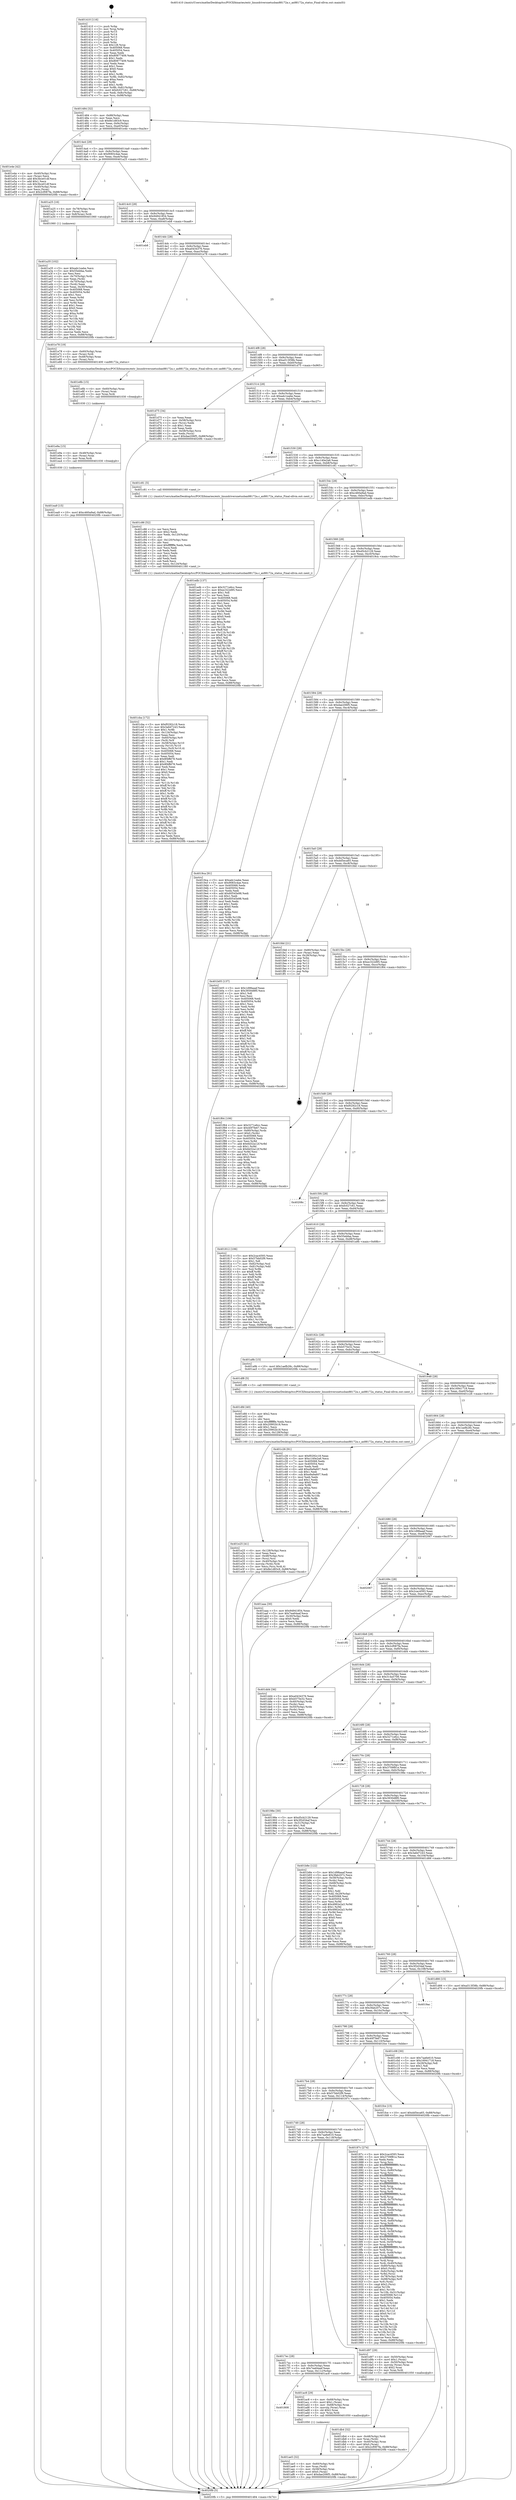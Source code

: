 digraph "0x401410" {
  label = "0x401410 (/mnt/c/Users/mathe/Desktop/tcc/POCII/binaries/extr_linuxdriversnetusbax88172a.c_ax88172a_status_Final-ollvm.out::main(0))"
  labelloc = "t"
  node[shape=record]

  Entry [label="",width=0.3,height=0.3,shape=circle,fillcolor=black,style=filled]
  "0x401484" [label="{
     0x401484 [32]\l
     | [instrs]\l
     &nbsp;&nbsp;0x401484 \<+6\>: mov -0x88(%rbp),%eax\l
     &nbsp;&nbsp;0x40148a \<+2\>: mov %eax,%ecx\l
     &nbsp;&nbsp;0x40148c \<+6\>: sub $0x8e1d83c9,%ecx\l
     &nbsp;&nbsp;0x401492 \<+6\>: mov %eax,-0x9c(%rbp)\l
     &nbsp;&nbsp;0x401498 \<+6\>: mov %ecx,-0xa0(%rbp)\l
     &nbsp;&nbsp;0x40149e \<+6\>: je 0000000000401e4e \<main+0xa3e\>\l
  }"]
  "0x401e4e" [label="{
     0x401e4e [42]\l
     | [instrs]\l
     &nbsp;&nbsp;0x401e4e \<+4\>: mov -0x40(%rbp),%rax\l
     &nbsp;&nbsp;0x401e52 \<+2\>: mov (%rax),%ecx\l
     &nbsp;&nbsp;0x401e54 \<+6\>: add $0x3bce01df,%ecx\l
     &nbsp;&nbsp;0x401e5a \<+3\>: add $0x1,%ecx\l
     &nbsp;&nbsp;0x401e5d \<+6\>: sub $0x3bce01df,%ecx\l
     &nbsp;&nbsp;0x401e63 \<+4\>: mov -0x40(%rbp),%rax\l
     &nbsp;&nbsp;0x401e67 \<+2\>: mov %ecx,(%rax)\l
     &nbsp;&nbsp;0x401e69 \<+10\>: movl $0x2cf087fa,-0x88(%rbp)\l
     &nbsp;&nbsp;0x401e73 \<+5\>: jmp 00000000004020fb \<main+0xceb\>\l
  }"]
  "0x4014a4" [label="{
     0x4014a4 [28]\l
     | [instrs]\l
     &nbsp;&nbsp;0x4014a4 \<+5\>: jmp 00000000004014a9 \<main+0x99\>\l
     &nbsp;&nbsp;0x4014a9 \<+6\>: mov -0x9c(%rbp),%eax\l
     &nbsp;&nbsp;0x4014af \<+5\>: sub $0x9083c4ae,%eax\l
     &nbsp;&nbsp;0x4014b4 \<+6\>: mov %eax,-0xa4(%rbp)\l
     &nbsp;&nbsp;0x4014ba \<+6\>: je 0000000000401a25 \<main+0x615\>\l
  }"]
  Exit [label="",width=0.3,height=0.3,shape=circle,fillcolor=black,style=filled,peripheries=2]
  "0x401a25" [label="{
     0x401a25 [16]\l
     | [instrs]\l
     &nbsp;&nbsp;0x401a25 \<+4\>: mov -0x78(%rbp),%rax\l
     &nbsp;&nbsp;0x401a29 \<+3\>: mov (%rax),%rax\l
     &nbsp;&nbsp;0x401a2c \<+4\>: mov 0x8(%rax),%rdi\l
     &nbsp;&nbsp;0x401a30 \<+5\>: call 0000000000401060 \<atoi@plt\>\l
     | [calls]\l
     &nbsp;&nbsp;0x401060 \{1\} (unknown)\l
  }"]
  "0x4014c0" [label="{
     0x4014c0 [28]\l
     | [instrs]\l
     &nbsp;&nbsp;0x4014c0 \<+5\>: jmp 00000000004014c5 \<main+0xb5\>\l
     &nbsp;&nbsp;0x4014c5 \<+6\>: mov -0x9c(%rbp),%eax\l
     &nbsp;&nbsp;0x4014cb \<+5\>: sub $0x94941854,%eax\l
     &nbsp;&nbsp;0x4014d0 \<+6\>: mov %eax,-0xa8(%rbp)\l
     &nbsp;&nbsp;0x4014d6 \<+6\>: je 0000000000401eb8 \<main+0xaa8\>\l
  }"]
  "0x401ea9" [label="{
     0x401ea9 [15]\l
     | [instrs]\l
     &nbsp;&nbsp;0x401ea9 \<+10\>: movl $0xc460a9ad,-0x88(%rbp)\l
     &nbsp;&nbsp;0x401eb3 \<+5\>: jmp 00000000004020fb \<main+0xceb\>\l
  }"]
  "0x401eb8" [label="{
     0x401eb8\l
  }", style=dashed]
  "0x4014dc" [label="{
     0x4014dc [28]\l
     | [instrs]\l
     &nbsp;&nbsp;0x4014dc \<+5\>: jmp 00000000004014e1 \<main+0xd1\>\l
     &nbsp;&nbsp;0x4014e1 \<+6\>: mov -0x9c(%rbp),%eax\l
     &nbsp;&nbsp;0x4014e7 \<+5\>: sub $0xa0434376,%eax\l
     &nbsp;&nbsp;0x4014ec \<+6\>: mov %eax,-0xac(%rbp)\l
     &nbsp;&nbsp;0x4014f2 \<+6\>: je 0000000000401e78 \<main+0xa68\>\l
  }"]
  "0x401e9a" [label="{
     0x401e9a [15]\l
     | [instrs]\l
     &nbsp;&nbsp;0x401e9a \<+4\>: mov -0x48(%rbp),%rax\l
     &nbsp;&nbsp;0x401e9e \<+3\>: mov (%rax),%rax\l
     &nbsp;&nbsp;0x401ea1 \<+3\>: mov %rax,%rdi\l
     &nbsp;&nbsp;0x401ea4 \<+5\>: call 0000000000401030 \<free@plt\>\l
     | [calls]\l
     &nbsp;&nbsp;0x401030 \{1\} (unknown)\l
  }"]
  "0x401e78" [label="{
     0x401e78 [19]\l
     | [instrs]\l
     &nbsp;&nbsp;0x401e78 \<+4\>: mov -0x60(%rbp),%rax\l
     &nbsp;&nbsp;0x401e7c \<+3\>: mov (%rax),%rdi\l
     &nbsp;&nbsp;0x401e7f \<+4\>: mov -0x48(%rbp),%rax\l
     &nbsp;&nbsp;0x401e83 \<+3\>: mov (%rax),%rsi\l
     &nbsp;&nbsp;0x401e86 \<+5\>: call 0000000000401400 \<ax88172a_status\>\l
     | [calls]\l
     &nbsp;&nbsp;0x401400 \{1\} (/mnt/c/Users/mathe/Desktop/tcc/POCII/binaries/extr_linuxdriversnetusbax88172a.c_ax88172a_status_Final-ollvm.out::ax88172a_status)\l
  }"]
  "0x4014f8" [label="{
     0x4014f8 [28]\l
     | [instrs]\l
     &nbsp;&nbsp;0x4014f8 \<+5\>: jmp 00000000004014fd \<main+0xed\>\l
     &nbsp;&nbsp;0x4014fd \<+6\>: mov -0x9c(%rbp),%eax\l
     &nbsp;&nbsp;0x401503 \<+5\>: sub $0xa513f38b,%eax\l
     &nbsp;&nbsp;0x401508 \<+6\>: mov %eax,-0xb0(%rbp)\l
     &nbsp;&nbsp;0x40150e \<+6\>: je 0000000000401d75 \<main+0x965\>\l
  }"]
  "0x401e8b" [label="{
     0x401e8b [15]\l
     | [instrs]\l
     &nbsp;&nbsp;0x401e8b \<+4\>: mov -0x60(%rbp),%rax\l
     &nbsp;&nbsp;0x401e8f \<+3\>: mov (%rax),%rax\l
     &nbsp;&nbsp;0x401e92 \<+3\>: mov %rax,%rdi\l
     &nbsp;&nbsp;0x401e95 \<+5\>: call 0000000000401030 \<free@plt\>\l
     | [calls]\l
     &nbsp;&nbsp;0x401030 \{1\} (unknown)\l
  }"]
  "0x401d75" [label="{
     0x401d75 [34]\l
     | [instrs]\l
     &nbsp;&nbsp;0x401d75 \<+2\>: xor %eax,%eax\l
     &nbsp;&nbsp;0x401d77 \<+4\>: mov -0x58(%rbp),%rcx\l
     &nbsp;&nbsp;0x401d7b \<+2\>: mov (%rcx),%edx\l
     &nbsp;&nbsp;0x401d7d \<+3\>: sub $0x1,%eax\l
     &nbsp;&nbsp;0x401d80 \<+2\>: sub %eax,%edx\l
     &nbsp;&nbsp;0x401d82 \<+4\>: mov -0x58(%rbp),%rcx\l
     &nbsp;&nbsp;0x401d86 \<+2\>: mov %edx,(%rcx)\l
     &nbsp;&nbsp;0x401d88 \<+10\>: movl $0xdae206f5,-0x88(%rbp)\l
     &nbsp;&nbsp;0x401d92 \<+5\>: jmp 00000000004020fb \<main+0xceb\>\l
  }"]
  "0x401514" [label="{
     0x401514 [28]\l
     | [instrs]\l
     &nbsp;&nbsp;0x401514 \<+5\>: jmp 0000000000401519 \<main+0x109\>\l
     &nbsp;&nbsp;0x401519 \<+6\>: mov -0x9c(%rbp),%eax\l
     &nbsp;&nbsp;0x40151f \<+5\>: sub $0xadc1eabe,%eax\l
     &nbsp;&nbsp;0x401524 \<+6\>: mov %eax,-0xb4(%rbp)\l
     &nbsp;&nbsp;0x40152a \<+6\>: je 0000000000402037 \<main+0xc27\>\l
  }"]
  "0x401e25" [label="{
     0x401e25 [41]\l
     | [instrs]\l
     &nbsp;&nbsp;0x401e25 \<+6\>: mov -0x128(%rbp),%ecx\l
     &nbsp;&nbsp;0x401e2b \<+3\>: imul %eax,%ecx\l
     &nbsp;&nbsp;0x401e2e \<+4\>: mov -0x48(%rbp),%rsi\l
     &nbsp;&nbsp;0x401e32 \<+3\>: mov (%rsi),%rsi\l
     &nbsp;&nbsp;0x401e35 \<+4\>: mov -0x40(%rbp),%rdi\l
     &nbsp;&nbsp;0x401e39 \<+3\>: movslq (%rdi),%rdi\l
     &nbsp;&nbsp;0x401e3c \<+3\>: mov %ecx,(%rsi,%rdi,4)\l
     &nbsp;&nbsp;0x401e3f \<+10\>: movl $0x8e1d83c9,-0x88(%rbp)\l
     &nbsp;&nbsp;0x401e49 \<+5\>: jmp 00000000004020fb \<main+0xceb\>\l
  }"]
  "0x402037" [label="{
     0x402037\l
  }", style=dashed]
  "0x401530" [label="{
     0x401530 [28]\l
     | [instrs]\l
     &nbsp;&nbsp;0x401530 \<+5\>: jmp 0000000000401535 \<main+0x125\>\l
     &nbsp;&nbsp;0x401535 \<+6\>: mov -0x9c(%rbp),%eax\l
     &nbsp;&nbsp;0x40153b \<+5\>: sub $0xc140e2a6,%eax\l
     &nbsp;&nbsp;0x401540 \<+6\>: mov %eax,-0xb8(%rbp)\l
     &nbsp;&nbsp;0x401546 \<+6\>: je 0000000000401c81 \<main+0x871\>\l
  }"]
  "0x401dfd" [label="{
     0x401dfd [40]\l
     | [instrs]\l
     &nbsp;&nbsp;0x401dfd \<+5\>: mov $0x2,%ecx\l
     &nbsp;&nbsp;0x401e02 \<+1\>: cltd\l
     &nbsp;&nbsp;0x401e03 \<+2\>: idiv %ecx\l
     &nbsp;&nbsp;0x401e05 \<+6\>: imul $0xfffffffe,%edx,%ecx\l
     &nbsp;&nbsp;0x401e0b \<+6\>: sub $0x20902b18,%ecx\l
     &nbsp;&nbsp;0x401e11 \<+3\>: add $0x1,%ecx\l
     &nbsp;&nbsp;0x401e14 \<+6\>: add $0x20902b18,%ecx\l
     &nbsp;&nbsp;0x401e1a \<+6\>: mov %ecx,-0x128(%rbp)\l
     &nbsp;&nbsp;0x401e20 \<+5\>: call 0000000000401160 \<next_i\>\l
     | [calls]\l
     &nbsp;&nbsp;0x401160 \{1\} (/mnt/c/Users/mathe/Desktop/tcc/POCII/binaries/extr_linuxdriversnetusbax88172a.c_ax88172a_status_Final-ollvm.out::next_i)\l
  }"]
  "0x401c81" [label="{
     0x401c81 [5]\l
     | [instrs]\l
     &nbsp;&nbsp;0x401c81 \<+5\>: call 0000000000401160 \<next_i\>\l
     | [calls]\l
     &nbsp;&nbsp;0x401160 \{1\} (/mnt/c/Users/mathe/Desktop/tcc/POCII/binaries/extr_linuxdriversnetusbax88172a.c_ax88172a_status_Final-ollvm.out::next_i)\l
  }"]
  "0x40154c" [label="{
     0x40154c [28]\l
     | [instrs]\l
     &nbsp;&nbsp;0x40154c \<+5\>: jmp 0000000000401551 \<main+0x141\>\l
     &nbsp;&nbsp;0x401551 \<+6\>: mov -0x9c(%rbp),%eax\l
     &nbsp;&nbsp;0x401557 \<+5\>: sub $0xc460a9ad,%eax\l
     &nbsp;&nbsp;0x40155c \<+6\>: mov %eax,-0xbc(%rbp)\l
     &nbsp;&nbsp;0x401562 \<+6\>: je 0000000000401edb \<main+0xacb\>\l
  }"]
  "0x401db4" [label="{
     0x401db4 [32]\l
     | [instrs]\l
     &nbsp;&nbsp;0x401db4 \<+4\>: mov -0x48(%rbp),%rdi\l
     &nbsp;&nbsp;0x401db8 \<+3\>: mov %rax,(%rdi)\l
     &nbsp;&nbsp;0x401dbb \<+4\>: mov -0x40(%rbp),%rax\l
     &nbsp;&nbsp;0x401dbf \<+6\>: movl $0x0,(%rax)\l
     &nbsp;&nbsp;0x401dc5 \<+10\>: movl $0x2cf087fa,-0x88(%rbp)\l
     &nbsp;&nbsp;0x401dcf \<+5\>: jmp 00000000004020fb \<main+0xceb\>\l
  }"]
  "0x401edb" [label="{
     0x401edb [137]\l
     | [instrs]\l
     &nbsp;&nbsp;0x401edb \<+5\>: mov $0x3271e6cc,%eax\l
     &nbsp;&nbsp;0x401ee0 \<+5\>: mov $0xec322d95,%ecx\l
     &nbsp;&nbsp;0x401ee5 \<+2\>: mov $0x1,%dl\l
     &nbsp;&nbsp;0x401ee7 \<+2\>: xor %esi,%esi\l
     &nbsp;&nbsp;0x401ee9 \<+7\>: mov 0x405068,%edi\l
     &nbsp;&nbsp;0x401ef0 \<+8\>: mov 0x405054,%r8d\l
     &nbsp;&nbsp;0x401ef8 \<+3\>: sub $0x1,%esi\l
     &nbsp;&nbsp;0x401efb \<+3\>: mov %edi,%r9d\l
     &nbsp;&nbsp;0x401efe \<+3\>: add %esi,%r9d\l
     &nbsp;&nbsp;0x401f01 \<+4\>: imul %r9d,%edi\l
     &nbsp;&nbsp;0x401f05 \<+3\>: and $0x1,%edi\l
     &nbsp;&nbsp;0x401f08 \<+3\>: cmp $0x0,%edi\l
     &nbsp;&nbsp;0x401f0b \<+4\>: sete %r10b\l
     &nbsp;&nbsp;0x401f0f \<+4\>: cmp $0xa,%r8d\l
     &nbsp;&nbsp;0x401f13 \<+4\>: setl %r11b\l
     &nbsp;&nbsp;0x401f17 \<+3\>: mov %r10b,%bl\l
     &nbsp;&nbsp;0x401f1a \<+3\>: xor $0xff,%bl\l
     &nbsp;&nbsp;0x401f1d \<+3\>: mov %r11b,%r14b\l
     &nbsp;&nbsp;0x401f20 \<+4\>: xor $0xff,%r14b\l
     &nbsp;&nbsp;0x401f24 \<+3\>: xor $0x1,%dl\l
     &nbsp;&nbsp;0x401f27 \<+3\>: mov %bl,%r15b\l
     &nbsp;&nbsp;0x401f2a \<+4\>: and $0xff,%r15b\l
     &nbsp;&nbsp;0x401f2e \<+3\>: and %dl,%r10b\l
     &nbsp;&nbsp;0x401f31 \<+3\>: mov %r14b,%r12b\l
     &nbsp;&nbsp;0x401f34 \<+4\>: and $0xff,%r12b\l
     &nbsp;&nbsp;0x401f38 \<+3\>: and %dl,%r11b\l
     &nbsp;&nbsp;0x401f3b \<+3\>: or %r10b,%r15b\l
     &nbsp;&nbsp;0x401f3e \<+3\>: or %r11b,%r12b\l
     &nbsp;&nbsp;0x401f41 \<+3\>: xor %r12b,%r15b\l
     &nbsp;&nbsp;0x401f44 \<+3\>: or %r14b,%bl\l
     &nbsp;&nbsp;0x401f47 \<+3\>: xor $0xff,%bl\l
     &nbsp;&nbsp;0x401f4a \<+3\>: or $0x1,%dl\l
     &nbsp;&nbsp;0x401f4d \<+2\>: and %dl,%bl\l
     &nbsp;&nbsp;0x401f4f \<+3\>: or %bl,%r15b\l
     &nbsp;&nbsp;0x401f52 \<+4\>: test $0x1,%r15b\l
     &nbsp;&nbsp;0x401f56 \<+3\>: cmovne %ecx,%eax\l
     &nbsp;&nbsp;0x401f59 \<+6\>: mov %eax,-0x88(%rbp)\l
     &nbsp;&nbsp;0x401f5f \<+5\>: jmp 00000000004020fb \<main+0xceb\>\l
  }"]
  "0x401568" [label="{
     0x401568 [28]\l
     | [instrs]\l
     &nbsp;&nbsp;0x401568 \<+5\>: jmp 000000000040156d \<main+0x15d\>\l
     &nbsp;&nbsp;0x40156d \<+6\>: mov -0x9c(%rbp),%eax\l
     &nbsp;&nbsp;0x401573 \<+5\>: sub $0xd5cb2129,%eax\l
     &nbsp;&nbsp;0x401578 \<+6\>: mov %eax,-0xc0(%rbp)\l
     &nbsp;&nbsp;0x40157e \<+6\>: je 00000000004019ca \<main+0x5ba\>\l
  }"]
  "0x401cba" [label="{
     0x401cba [172]\l
     | [instrs]\l
     &nbsp;&nbsp;0x401cba \<+5\>: mov $0xf0292c18,%ecx\l
     &nbsp;&nbsp;0x401cbf \<+5\>: mov $0x3a6d7243,%edx\l
     &nbsp;&nbsp;0x401cc4 \<+3\>: mov $0x1,%r8b\l
     &nbsp;&nbsp;0x401cc7 \<+6\>: mov -0x124(%rbp),%esi\l
     &nbsp;&nbsp;0x401ccd \<+3\>: imul %eax,%esi\l
     &nbsp;&nbsp;0x401cd0 \<+4\>: mov -0x60(%rbp),%r9\l
     &nbsp;&nbsp;0x401cd4 \<+3\>: mov (%r9),%r9\l
     &nbsp;&nbsp;0x401cd7 \<+4\>: mov -0x58(%rbp),%r10\l
     &nbsp;&nbsp;0x401cdb \<+3\>: movslq (%r10),%r10\l
     &nbsp;&nbsp;0x401cde \<+4\>: mov %esi,(%r9,%r10,4)\l
     &nbsp;&nbsp;0x401ce2 \<+7\>: mov 0x405068,%eax\l
     &nbsp;&nbsp;0x401ce9 \<+7\>: mov 0x405054,%esi\l
     &nbsp;&nbsp;0x401cf0 \<+2\>: mov %eax,%edi\l
     &nbsp;&nbsp;0x401cf2 \<+6\>: sub $0x8f4ffd78,%edi\l
     &nbsp;&nbsp;0x401cf8 \<+3\>: sub $0x1,%edi\l
     &nbsp;&nbsp;0x401cfb \<+6\>: add $0x8f4ffd78,%edi\l
     &nbsp;&nbsp;0x401d01 \<+3\>: imul %edi,%eax\l
     &nbsp;&nbsp;0x401d04 \<+3\>: and $0x1,%eax\l
     &nbsp;&nbsp;0x401d07 \<+3\>: cmp $0x0,%eax\l
     &nbsp;&nbsp;0x401d0a \<+4\>: sete %r11b\l
     &nbsp;&nbsp;0x401d0e \<+3\>: cmp $0xa,%esi\l
     &nbsp;&nbsp;0x401d11 \<+3\>: setl %bl\l
     &nbsp;&nbsp;0x401d14 \<+3\>: mov %r11b,%r14b\l
     &nbsp;&nbsp;0x401d17 \<+4\>: xor $0xff,%r14b\l
     &nbsp;&nbsp;0x401d1b \<+3\>: mov %bl,%r15b\l
     &nbsp;&nbsp;0x401d1e \<+4\>: xor $0xff,%r15b\l
     &nbsp;&nbsp;0x401d22 \<+4\>: xor $0x1,%r8b\l
     &nbsp;&nbsp;0x401d26 \<+3\>: mov %r14b,%r12b\l
     &nbsp;&nbsp;0x401d29 \<+4\>: and $0xff,%r12b\l
     &nbsp;&nbsp;0x401d2d \<+3\>: and %r8b,%r11b\l
     &nbsp;&nbsp;0x401d30 \<+3\>: mov %r15b,%r13b\l
     &nbsp;&nbsp;0x401d33 \<+4\>: and $0xff,%r13b\l
     &nbsp;&nbsp;0x401d37 \<+3\>: and %r8b,%bl\l
     &nbsp;&nbsp;0x401d3a \<+3\>: or %r11b,%r12b\l
     &nbsp;&nbsp;0x401d3d \<+3\>: or %bl,%r13b\l
     &nbsp;&nbsp;0x401d40 \<+3\>: xor %r13b,%r12b\l
     &nbsp;&nbsp;0x401d43 \<+3\>: or %r15b,%r14b\l
     &nbsp;&nbsp;0x401d46 \<+4\>: xor $0xff,%r14b\l
     &nbsp;&nbsp;0x401d4a \<+4\>: or $0x1,%r8b\l
     &nbsp;&nbsp;0x401d4e \<+3\>: and %r8b,%r14b\l
     &nbsp;&nbsp;0x401d51 \<+3\>: or %r14b,%r12b\l
     &nbsp;&nbsp;0x401d54 \<+4\>: test $0x1,%r12b\l
     &nbsp;&nbsp;0x401d58 \<+3\>: cmovne %edx,%ecx\l
     &nbsp;&nbsp;0x401d5b \<+6\>: mov %ecx,-0x88(%rbp)\l
     &nbsp;&nbsp;0x401d61 \<+5\>: jmp 00000000004020fb \<main+0xceb\>\l
  }"]
  "0x4019ca" [label="{
     0x4019ca [91]\l
     | [instrs]\l
     &nbsp;&nbsp;0x4019ca \<+5\>: mov $0xadc1eabe,%eax\l
     &nbsp;&nbsp;0x4019cf \<+5\>: mov $0x9083c4ae,%ecx\l
     &nbsp;&nbsp;0x4019d4 \<+7\>: mov 0x405068,%edx\l
     &nbsp;&nbsp;0x4019db \<+7\>: mov 0x405054,%esi\l
     &nbsp;&nbsp;0x4019e2 \<+2\>: mov %edx,%edi\l
     &nbsp;&nbsp;0x4019e4 \<+6\>: add $0x60545e98,%edi\l
     &nbsp;&nbsp;0x4019ea \<+3\>: sub $0x1,%edi\l
     &nbsp;&nbsp;0x4019ed \<+6\>: sub $0x60545e98,%edi\l
     &nbsp;&nbsp;0x4019f3 \<+3\>: imul %edi,%edx\l
     &nbsp;&nbsp;0x4019f6 \<+3\>: and $0x1,%edx\l
     &nbsp;&nbsp;0x4019f9 \<+3\>: cmp $0x0,%edx\l
     &nbsp;&nbsp;0x4019fc \<+4\>: sete %r8b\l
     &nbsp;&nbsp;0x401a00 \<+3\>: cmp $0xa,%esi\l
     &nbsp;&nbsp;0x401a03 \<+4\>: setl %r9b\l
     &nbsp;&nbsp;0x401a07 \<+3\>: mov %r8b,%r10b\l
     &nbsp;&nbsp;0x401a0a \<+3\>: and %r9b,%r10b\l
     &nbsp;&nbsp;0x401a0d \<+3\>: xor %r9b,%r8b\l
     &nbsp;&nbsp;0x401a10 \<+3\>: or %r8b,%r10b\l
     &nbsp;&nbsp;0x401a13 \<+4\>: test $0x1,%r10b\l
     &nbsp;&nbsp;0x401a17 \<+3\>: cmovne %ecx,%eax\l
     &nbsp;&nbsp;0x401a1a \<+6\>: mov %eax,-0x88(%rbp)\l
     &nbsp;&nbsp;0x401a20 \<+5\>: jmp 00000000004020fb \<main+0xceb\>\l
  }"]
  "0x401584" [label="{
     0x401584 [28]\l
     | [instrs]\l
     &nbsp;&nbsp;0x401584 \<+5\>: jmp 0000000000401589 \<main+0x179\>\l
     &nbsp;&nbsp;0x401589 \<+6\>: mov -0x9c(%rbp),%eax\l
     &nbsp;&nbsp;0x40158f \<+5\>: sub $0xdae206f5,%eax\l
     &nbsp;&nbsp;0x401594 \<+6\>: mov %eax,-0xc4(%rbp)\l
     &nbsp;&nbsp;0x40159a \<+6\>: je 0000000000401b05 \<main+0x6f5\>\l
  }"]
  "0x401c86" [label="{
     0x401c86 [52]\l
     | [instrs]\l
     &nbsp;&nbsp;0x401c86 \<+2\>: xor %ecx,%ecx\l
     &nbsp;&nbsp;0x401c88 \<+5\>: mov $0x2,%edx\l
     &nbsp;&nbsp;0x401c8d \<+6\>: mov %edx,-0x120(%rbp)\l
     &nbsp;&nbsp;0x401c93 \<+1\>: cltd\l
     &nbsp;&nbsp;0x401c94 \<+6\>: mov -0x120(%rbp),%esi\l
     &nbsp;&nbsp;0x401c9a \<+2\>: idiv %esi\l
     &nbsp;&nbsp;0x401c9c \<+6\>: imul $0xfffffffe,%edx,%edx\l
     &nbsp;&nbsp;0x401ca2 \<+2\>: mov %ecx,%edi\l
     &nbsp;&nbsp;0x401ca4 \<+2\>: sub %edx,%edi\l
     &nbsp;&nbsp;0x401ca6 \<+2\>: mov %ecx,%edx\l
     &nbsp;&nbsp;0x401ca8 \<+3\>: sub $0x1,%edx\l
     &nbsp;&nbsp;0x401cab \<+2\>: add %edx,%edi\l
     &nbsp;&nbsp;0x401cad \<+2\>: sub %edi,%ecx\l
     &nbsp;&nbsp;0x401caf \<+6\>: mov %ecx,-0x124(%rbp)\l
     &nbsp;&nbsp;0x401cb5 \<+5\>: call 0000000000401160 \<next_i\>\l
     | [calls]\l
     &nbsp;&nbsp;0x401160 \{1\} (/mnt/c/Users/mathe/Desktop/tcc/POCII/binaries/extr_linuxdriversnetusbax88172a.c_ax88172a_status_Final-ollvm.out::next_i)\l
  }"]
  "0x401b05" [label="{
     0x401b05 [137]\l
     | [instrs]\l
     &nbsp;&nbsp;0x401b05 \<+5\>: mov $0x1d98aaaf,%eax\l
     &nbsp;&nbsp;0x401b0a \<+5\>: mov $0x3930d8f0,%ecx\l
     &nbsp;&nbsp;0x401b0f \<+2\>: mov $0x1,%dl\l
     &nbsp;&nbsp;0x401b11 \<+2\>: xor %esi,%esi\l
     &nbsp;&nbsp;0x401b13 \<+7\>: mov 0x405068,%edi\l
     &nbsp;&nbsp;0x401b1a \<+8\>: mov 0x405054,%r8d\l
     &nbsp;&nbsp;0x401b22 \<+3\>: sub $0x1,%esi\l
     &nbsp;&nbsp;0x401b25 \<+3\>: mov %edi,%r9d\l
     &nbsp;&nbsp;0x401b28 \<+3\>: add %esi,%r9d\l
     &nbsp;&nbsp;0x401b2b \<+4\>: imul %r9d,%edi\l
     &nbsp;&nbsp;0x401b2f \<+3\>: and $0x1,%edi\l
     &nbsp;&nbsp;0x401b32 \<+3\>: cmp $0x0,%edi\l
     &nbsp;&nbsp;0x401b35 \<+4\>: sete %r10b\l
     &nbsp;&nbsp;0x401b39 \<+4\>: cmp $0xa,%r8d\l
     &nbsp;&nbsp;0x401b3d \<+4\>: setl %r11b\l
     &nbsp;&nbsp;0x401b41 \<+3\>: mov %r10b,%bl\l
     &nbsp;&nbsp;0x401b44 \<+3\>: xor $0xff,%bl\l
     &nbsp;&nbsp;0x401b47 \<+3\>: mov %r11b,%r14b\l
     &nbsp;&nbsp;0x401b4a \<+4\>: xor $0xff,%r14b\l
     &nbsp;&nbsp;0x401b4e \<+3\>: xor $0x1,%dl\l
     &nbsp;&nbsp;0x401b51 \<+3\>: mov %bl,%r15b\l
     &nbsp;&nbsp;0x401b54 \<+4\>: and $0xff,%r15b\l
     &nbsp;&nbsp;0x401b58 \<+3\>: and %dl,%r10b\l
     &nbsp;&nbsp;0x401b5b \<+3\>: mov %r14b,%r12b\l
     &nbsp;&nbsp;0x401b5e \<+4\>: and $0xff,%r12b\l
     &nbsp;&nbsp;0x401b62 \<+3\>: and %dl,%r11b\l
     &nbsp;&nbsp;0x401b65 \<+3\>: or %r10b,%r15b\l
     &nbsp;&nbsp;0x401b68 \<+3\>: or %r11b,%r12b\l
     &nbsp;&nbsp;0x401b6b \<+3\>: xor %r12b,%r15b\l
     &nbsp;&nbsp;0x401b6e \<+3\>: or %r14b,%bl\l
     &nbsp;&nbsp;0x401b71 \<+3\>: xor $0xff,%bl\l
     &nbsp;&nbsp;0x401b74 \<+3\>: or $0x1,%dl\l
     &nbsp;&nbsp;0x401b77 \<+2\>: and %dl,%bl\l
     &nbsp;&nbsp;0x401b79 \<+3\>: or %bl,%r15b\l
     &nbsp;&nbsp;0x401b7c \<+4\>: test $0x1,%r15b\l
     &nbsp;&nbsp;0x401b80 \<+3\>: cmovne %ecx,%eax\l
     &nbsp;&nbsp;0x401b83 \<+6\>: mov %eax,-0x88(%rbp)\l
     &nbsp;&nbsp;0x401b89 \<+5\>: jmp 00000000004020fb \<main+0xceb\>\l
  }"]
  "0x4015a0" [label="{
     0x4015a0 [28]\l
     | [instrs]\l
     &nbsp;&nbsp;0x4015a0 \<+5\>: jmp 00000000004015a5 \<main+0x195\>\l
     &nbsp;&nbsp;0x4015a5 \<+6\>: mov -0x9c(%rbp),%eax\l
     &nbsp;&nbsp;0x4015ab \<+5\>: sub $0xdd5eca65,%eax\l
     &nbsp;&nbsp;0x4015b0 \<+6\>: mov %eax,-0xc8(%rbp)\l
     &nbsp;&nbsp;0x4015b6 \<+6\>: je 0000000000401fdd \<main+0xbcd\>\l
  }"]
  "0x401ae5" [label="{
     0x401ae5 [32]\l
     | [instrs]\l
     &nbsp;&nbsp;0x401ae5 \<+4\>: mov -0x60(%rbp),%rdi\l
     &nbsp;&nbsp;0x401ae9 \<+3\>: mov %rax,(%rdi)\l
     &nbsp;&nbsp;0x401aec \<+4\>: mov -0x58(%rbp),%rax\l
     &nbsp;&nbsp;0x401af0 \<+6\>: movl $0x0,(%rax)\l
     &nbsp;&nbsp;0x401af6 \<+10\>: movl $0xdae206f5,-0x88(%rbp)\l
     &nbsp;&nbsp;0x401b00 \<+5\>: jmp 00000000004020fb \<main+0xceb\>\l
  }"]
  "0x401fdd" [label="{
     0x401fdd [21]\l
     | [instrs]\l
     &nbsp;&nbsp;0x401fdd \<+4\>: mov -0x80(%rbp),%rax\l
     &nbsp;&nbsp;0x401fe1 \<+2\>: mov (%rax),%eax\l
     &nbsp;&nbsp;0x401fe3 \<+4\>: lea -0x28(%rbp),%rsp\l
     &nbsp;&nbsp;0x401fe7 \<+1\>: pop %rbx\l
     &nbsp;&nbsp;0x401fe8 \<+2\>: pop %r12\l
     &nbsp;&nbsp;0x401fea \<+2\>: pop %r13\l
     &nbsp;&nbsp;0x401fec \<+2\>: pop %r14\l
     &nbsp;&nbsp;0x401fee \<+2\>: pop %r15\l
     &nbsp;&nbsp;0x401ff0 \<+1\>: pop %rbp\l
     &nbsp;&nbsp;0x401ff1 \<+1\>: ret\l
  }"]
  "0x4015bc" [label="{
     0x4015bc [28]\l
     | [instrs]\l
     &nbsp;&nbsp;0x4015bc \<+5\>: jmp 00000000004015c1 \<main+0x1b1\>\l
     &nbsp;&nbsp;0x4015c1 \<+6\>: mov -0x9c(%rbp),%eax\l
     &nbsp;&nbsp;0x4015c7 \<+5\>: sub $0xec322d95,%eax\l
     &nbsp;&nbsp;0x4015cc \<+6\>: mov %eax,-0xcc(%rbp)\l
     &nbsp;&nbsp;0x4015d2 \<+6\>: je 0000000000401f64 \<main+0xb54\>\l
  }"]
  "0x401808" [label="{
     0x401808\l
  }", style=dashed]
  "0x401f64" [label="{
     0x401f64 [106]\l
     | [instrs]\l
     &nbsp;&nbsp;0x401f64 \<+5\>: mov $0x3271e6cc,%eax\l
     &nbsp;&nbsp;0x401f69 \<+5\>: mov $0x40f7fe67,%ecx\l
     &nbsp;&nbsp;0x401f6e \<+4\>: mov -0x80(%rbp),%rdx\l
     &nbsp;&nbsp;0x401f72 \<+6\>: movl $0x0,(%rdx)\l
     &nbsp;&nbsp;0x401f78 \<+7\>: mov 0x405068,%esi\l
     &nbsp;&nbsp;0x401f7f \<+7\>: mov 0x405054,%edi\l
     &nbsp;&nbsp;0x401f86 \<+3\>: mov %esi,%r8d\l
     &nbsp;&nbsp;0x401f89 \<+7\>: add $0x6d32a12f,%r8d\l
     &nbsp;&nbsp;0x401f90 \<+4\>: sub $0x1,%r8d\l
     &nbsp;&nbsp;0x401f94 \<+7\>: sub $0x6d32a12f,%r8d\l
     &nbsp;&nbsp;0x401f9b \<+4\>: imul %r8d,%esi\l
     &nbsp;&nbsp;0x401f9f \<+3\>: and $0x1,%esi\l
     &nbsp;&nbsp;0x401fa2 \<+3\>: cmp $0x0,%esi\l
     &nbsp;&nbsp;0x401fa5 \<+4\>: sete %r9b\l
     &nbsp;&nbsp;0x401fa9 \<+3\>: cmp $0xa,%edi\l
     &nbsp;&nbsp;0x401fac \<+4\>: setl %r10b\l
     &nbsp;&nbsp;0x401fb0 \<+3\>: mov %r9b,%r11b\l
     &nbsp;&nbsp;0x401fb3 \<+3\>: and %r10b,%r11b\l
     &nbsp;&nbsp;0x401fb6 \<+3\>: xor %r10b,%r9b\l
     &nbsp;&nbsp;0x401fb9 \<+3\>: or %r9b,%r11b\l
     &nbsp;&nbsp;0x401fbc \<+4\>: test $0x1,%r11b\l
     &nbsp;&nbsp;0x401fc0 \<+3\>: cmovne %ecx,%eax\l
     &nbsp;&nbsp;0x401fc3 \<+6\>: mov %eax,-0x88(%rbp)\l
     &nbsp;&nbsp;0x401fc9 \<+5\>: jmp 00000000004020fb \<main+0xceb\>\l
  }"]
  "0x4015d8" [label="{
     0x4015d8 [28]\l
     | [instrs]\l
     &nbsp;&nbsp;0x4015d8 \<+5\>: jmp 00000000004015dd \<main+0x1cd\>\l
     &nbsp;&nbsp;0x4015dd \<+6\>: mov -0x9c(%rbp),%eax\l
     &nbsp;&nbsp;0x4015e3 \<+5\>: sub $0xf0292c18,%eax\l
     &nbsp;&nbsp;0x4015e8 \<+6\>: mov %eax,-0xd0(%rbp)\l
     &nbsp;&nbsp;0x4015ee \<+6\>: je 000000000040208c \<main+0xc7c\>\l
  }"]
  "0x401ac8" [label="{
     0x401ac8 [29]\l
     | [instrs]\l
     &nbsp;&nbsp;0x401ac8 \<+4\>: mov -0x68(%rbp),%rax\l
     &nbsp;&nbsp;0x401acc \<+6\>: movl $0x1,(%rax)\l
     &nbsp;&nbsp;0x401ad2 \<+4\>: mov -0x68(%rbp),%rax\l
     &nbsp;&nbsp;0x401ad6 \<+3\>: movslq (%rax),%rax\l
     &nbsp;&nbsp;0x401ad9 \<+4\>: shl $0x2,%rax\l
     &nbsp;&nbsp;0x401add \<+3\>: mov %rax,%rdi\l
     &nbsp;&nbsp;0x401ae0 \<+5\>: call 0000000000401050 \<malloc@plt\>\l
     | [calls]\l
     &nbsp;&nbsp;0x401050 \{1\} (unknown)\l
  }"]
  "0x40208c" [label="{
     0x40208c\l
  }", style=dashed]
  "0x4015f4" [label="{
     0x4015f4 [28]\l
     | [instrs]\l
     &nbsp;&nbsp;0x4015f4 \<+5\>: jmp 00000000004015f9 \<main+0x1e9\>\l
     &nbsp;&nbsp;0x4015f9 \<+6\>: mov -0x9c(%rbp),%eax\l
     &nbsp;&nbsp;0x4015ff \<+5\>: sub $0xfc027c61,%eax\l
     &nbsp;&nbsp;0x401604 \<+6\>: mov %eax,-0xd4(%rbp)\l
     &nbsp;&nbsp;0x40160a \<+6\>: je 0000000000401812 \<main+0x402\>\l
  }"]
  "0x4017ec" [label="{
     0x4017ec [28]\l
     | [instrs]\l
     &nbsp;&nbsp;0x4017ec \<+5\>: jmp 00000000004017f1 \<main+0x3e1\>\l
     &nbsp;&nbsp;0x4017f1 \<+6\>: mov -0x9c(%rbp),%eax\l
     &nbsp;&nbsp;0x4017f7 \<+5\>: sub $0x7ea64aaf,%eax\l
     &nbsp;&nbsp;0x4017fc \<+6\>: mov %eax,-0x11c(%rbp)\l
     &nbsp;&nbsp;0x401802 \<+6\>: je 0000000000401ac8 \<main+0x6b8\>\l
  }"]
  "0x401812" [label="{
     0x401812 [106]\l
     | [instrs]\l
     &nbsp;&nbsp;0x401812 \<+5\>: mov $0x2cac4593,%eax\l
     &nbsp;&nbsp;0x401817 \<+5\>: mov $0x57bb02f9,%ecx\l
     &nbsp;&nbsp;0x40181c \<+2\>: mov $0x1,%dl\l
     &nbsp;&nbsp;0x40181e \<+7\>: mov -0x82(%rbp),%sil\l
     &nbsp;&nbsp;0x401825 \<+7\>: mov -0x81(%rbp),%dil\l
     &nbsp;&nbsp;0x40182c \<+3\>: mov %sil,%r8b\l
     &nbsp;&nbsp;0x40182f \<+4\>: xor $0xff,%r8b\l
     &nbsp;&nbsp;0x401833 \<+3\>: mov %dil,%r9b\l
     &nbsp;&nbsp;0x401836 \<+4\>: xor $0xff,%r9b\l
     &nbsp;&nbsp;0x40183a \<+3\>: xor $0x1,%dl\l
     &nbsp;&nbsp;0x40183d \<+3\>: mov %r8b,%r10b\l
     &nbsp;&nbsp;0x401840 \<+4\>: and $0xff,%r10b\l
     &nbsp;&nbsp;0x401844 \<+3\>: and %dl,%sil\l
     &nbsp;&nbsp;0x401847 \<+3\>: mov %r9b,%r11b\l
     &nbsp;&nbsp;0x40184a \<+4\>: and $0xff,%r11b\l
     &nbsp;&nbsp;0x40184e \<+3\>: and %dl,%dil\l
     &nbsp;&nbsp;0x401851 \<+3\>: or %sil,%r10b\l
     &nbsp;&nbsp;0x401854 \<+3\>: or %dil,%r11b\l
     &nbsp;&nbsp;0x401857 \<+3\>: xor %r11b,%r10b\l
     &nbsp;&nbsp;0x40185a \<+3\>: or %r9b,%r8b\l
     &nbsp;&nbsp;0x40185d \<+4\>: xor $0xff,%r8b\l
     &nbsp;&nbsp;0x401861 \<+3\>: or $0x1,%dl\l
     &nbsp;&nbsp;0x401864 \<+3\>: and %dl,%r8b\l
     &nbsp;&nbsp;0x401867 \<+3\>: or %r8b,%r10b\l
     &nbsp;&nbsp;0x40186a \<+4\>: test $0x1,%r10b\l
     &nbsp;&nbsp;0x40186e \<+3\>: cmovne %ecx,%eax\l
     &nbsp;&nbsp;0x401871 \<+6\>: mov %eax,-0x88(%rbp)\l
     &nbsp;&nbsp;0x401877 \<+5\>: jmp 00000000004020fb \<main+0xceb\>\l
  }"]
  "0x401610" [label="{
     0x401610 [28]\l
     | [instrs]\l
     &nbsp;&nbsp;0x401610 \<+5\>: jmp 0000000000401615 \<main+0x205\>\l
     &nbsp;&nbsp;0x401615 \<+6\>: mov -0x9c(%rbp),%eax\l
     &nbsp;&nbsp;0x40161b \<+5\>: sub $0x55ebfaa,%eax\l
     &nbsp;&nbsp;0x401620 \<+6\>: mov %eax,-0xd8(%rbp)\l
     &nbsp;&nbsp;0x401626 \<+6\>: je 0000000000401a9b \<main+0x68b\>\l
  }"]
  "0x4020fb" [label="{
     0x4020fb [5]\l
     | [instrs]\l
     &nbsp;&nbsp;0x4020fb \<+5\>: jmp 0000000000401484 \<main+0x74\>\l
  }"]
  "0x401410" [label="{
     0x401410 [116]\l
     | [instrs]\l
     &nbsp;&nbsp;0x401410 \<+1\>: push %rbp\l
     &nbsp;&nbsp;0x401411 \<+3\>: mov %rsp,%rbp\l
     &nbsp;&nbsp;0x401414 \<+2\>: push %r15\l
     &nbsp;&nbsp;0x401416 \<+2\>: push %r14\l
     &nbsp;&nbsp;0x401418 \<+2\>: push %r13\l
     &nbsp;&nbsp;0x40141a \<+2\>: push %r12\l
     &nbsp;&nbsp;0x40141c \<+1\>: push %rbx\l
     &nbsp;&nbsp;0x40141d \<+7\>: sub $0x128,%rsp\l
     &nbsp;&nbsp;0x401424 \<+7\>: mov 0x405068,%eax\l
     &nbsp;&nbsp;0x40142b \<+7\>: mov 0x405054,%ecx\l
     &nbsp;&nbsp;0x401432 \<+2\>: mov %eax,%edx\l
     &nbsp;&nbsp;0x401434 \<+6\>: add $0x80877409,%edx\l
     &nbsp;&nbsp;0x40143a \<+3\>: sub $0x1,%edx\l
     &nbsp;&nbsp;0x40143d \<+6\>: sub $0x80877409,%edx\l
     &nbsp;&nbsp;0x401443 \<+3\>: imul %edx,%eax\l
     &nbsp;&nbsp;0x401446 \<+3\>: and $0x1,%eax\l
     &nbsp;&nbsp;0x401449 \<+3\>: cmp $0x0,%eax\l
     &nbsp;&nbsp;0x40144c \<+4\>: sete %r8b\l
     &nbsp;&nbsp;0x401450 \<+4\>: and $0x1,%r8b\l
     &nbsp;&nbsp;0x401454 \<+7\>: mov %r8b,-0x82(%rbp)\l
     &nbsp;&nbsp;0x40145b \<+3\>: cmp $0xa,%ecx\l
     &nbsp;&nbsp;0x40145e \<+4\>: setl %r8b\l
     &nbsp;&nbsp;0x401462 \<+4\>: and $0x1,%r8b\l
     &nbsp;&nbsp;0x401466 \<+7\>: mov %r8b,-0x81(%rbp)\l
     &nbsp;&nbsp;0x40146d \<+10\>: movl $0xfc027c61,-0x88(%rbp)\l
     &nbsp;&nbsp;0x401477 \<+6\>: mov %edi,-0x8c(%rbp)\l
     &nbsp;&nbsp;0x40147d \<+7\>: mov %rsi,-0x98(%rbp)\l
  }"]
  "0x401d97" [label="{
     0x401d97 [29]\l
     | [instrs]\l
     &nbsp;&nbsp;0x401d97 \<+4\>: mov -0x50(%rbp),%rax\l
     &nbsp;&nbsp;0x401d9b \<+6\>: movl $0x1,(%rax)\l
     &nbsp;&nbsp;0x401da1 \<+4\>: mov -0x50(%rbp),%rax\l
     &nbsp;&nbsp;0x401da5 \<+3\>: movslq (%rax),%rax\l
     &nbsp;&nbsp;0x401da8 \<+4\>: shl $0x2,%rax\l
     &nbsp;&nbsp;0x401dac \<+3\>: mov %rax,%rdi\l
     &nbsp;&nbsp;0x401daf \<+5\>: call 0000000000401050 \<malloc@plt\>\l
     | [calls]\l
     &nbsp;&nbsp;0x401050 \{1\} (unknown)\l
  }"]
  "0x401a9b" [label="{
     0x401a9b [15]\l
     | [instrs]\l
     &nbsp;&nbsp;0x401a9b \<+10\>: movl $0x1aefb28c,-0x88(%rbp)\l
     &nbsp;&nbsp;0x401aa5 \<+5\>: jmp 00000000004020fb \<main+0xceb\>\l
  }"]
  "0x40162c" [label="{
     0x40162c [28]\l
     | [instrs]\l
     &nbsp;&nbsp;0x40162c \<+5\>: jmp 0000000000401631 \<main+0x221\>\l
     &nbsp;&nbsp;0x401631 \<+6\>: mov -0x9c(%rbp),%eax\l
     &nbsp;&nbsp;0x401637 \<+5\>: sub $0xb575e32,%eax\l
     &nbsp;&nbsp;0x40163c \<+6\>: mov %eax,-0xdc(%rbp)\l
     &nbsp;&nbsp;0x401642 \<+6\>: je 0000000000401df8 \<main+0x9e8\>\l
  }"]
  "0x401a35" [label="{
     0x401a35 [102]\l
     | [instrs]\l
     &nbsp;&nbsp;0x401a35 \<+5\>: mov $0xadc1eabe,%ecx\l
     &nbsp;&nbsp;0x401a3a \<+5\>: mov $0x55ebfaa,%edx\l
     &nbsp;&nbsp;0x401a3f \<+2\>: xor %esi,%esi\l
     &nbsp;&nbsp;0x401a41 \<+4\>: mov -0x70(%rbp),%rdi\l
     &nbsp;&nbsp;0x401a45 \<+2\>: mov %eax,(%rdi)\l
     &nbsp;&nbsp;0x401a47 \<+4\>: mov -0x70(%rbp),%rdi\l
     &nbsp;&nbsp;0x401a4b \<+2\>: mov (%rdi),%eax\l
     &nbsp;&nbsp;0x401a4d \<+3\>: mov %eax,-0x30(%rbp)\l
     &nbsp;&nbsp;0x401a50 \<+7\>: mov 0x405068,%eax\l
     &nbsp;&nbsp;0x401a57 \<+8\>: mov 0x405054,%r8d\l
     &nbsp;&nbsp;0x401a5f \<+3\>: sub $0x1,%esi\l
     &nbsp;&nbsp;0x401a62 \<+3\>: mov %eax,%r9d\l
     &nbsp;&nbsp;0x401a65 \<+3\>: add %esi,%r9d\l
     &nbsp;&nbsp;0x401a68 \<+4\>: imul %r9d,%eax\l
     &nbsp;&nbsp;0x401a6c \<+3\>: and $0x1,%eax\l
     &nbsp;&nbsp;0x401a6f \<+3\>: cmp $0x0,%eax\l
     &nbsp;&nbsp;0x401a72 \<+4\>: sete %r10b\l
     &nbsp;&nbsp;0x401a76 \<+4\>: cmp $0xa,%r8d\l
     &nbsp;&nbsp;0x401a7a \<+4\>: setl %r11b\l
     &nbsp;&nbsp;0x401a7e \<+3\>: mov %r10b,%bl\l
     &nbsp;&nbsp;0x401a81 \<+3\>: and %r11b,%bl\l
     &nbsp;&nbsp;0x401a84 \<+3\>: xor %r11b,%r10b\l
     &nbsp;&nbsp;0x401a87 \<+3\>: or %r10b,%bl\l
     &nbsp;&nbsp;0x401a8a \<+3\>: test $0x1,%bl\l
     &nbsp;&nbsp;0x401a8d \<+3\>: cmovne %edx,%ecx\l
     &nbsp;&nbsp;0x401a90 \<+6\>: mov %ecx,-0x88(%rbp)\l
     &nbsp;&nbsp;0x401a96 \<+5\>: jmp 00000000004020fb \<main+0xceb\>\l
  }"]
  "0x401df8" [label="{
     0x401df8 [5]\l
     | [instrs]\l
     &nbsp;&nbsp;0x401df8 \<+5\>: call 0000000000401160 \<next_i\>\l
     | [calls]\l
     &nbsp;&nbsp;0x401160 \{1\} (/mnt/c/Users/mathe/Desktop/tcc/POCII/binaries/extr_linuxdriversnetusbax88172a.c_ax88172a_status_Final-ollvm.out::next_i)\l
  }"]
  "0x401648" [label="{
     0x401648 [28]\l
     | [instrs]\l
     &nbsp;&nbsp;0x401648 \<+5\>: jmp 000000000040164d \<main+0x23d\>\l
     &nbsp;&nbsp;0x40164d \<+6\>: mov -0x9c(%rbp),%eax\l
     &nbsp;&nbsp;0x401653 \<+5\>: sub $0x16941718,%eax\l
     &nbsp;&nbsp;0x401658 \<+6\>: mov %eax,-0xe0(%rbp)\l
     &nbsp;&nbsp;0x40165e \<+6\>: je 0000000000401c26 \<main+0x816\>\l
  }"]
  "0x4017d0" [label="{
     0x4017d0 [28]\l
     | [instrs]\l
     &nbsp;&nbsp;0x4017d0 \<+5\>: jmp 00000000004017d5 \<main+0x3c5\>\l
     &nbsp;&nbsp;0x4017d5 \<+6\>: mov -0x9c(%rbp),%eax\l
     &nbsp;&nbsp;0x4017db \<+5\>: sub $0x7aa6e610,%eax\l
     &nbsp;&nbsp;0x4017e0 \<+6\>: mov %eax,-0x118(%rbp)\l
     &nbsp;&nbsp;0x4017e6 \<+6\>: je 0000000000401d97 \<main+0x987\>\l
  }"]
  "0x401c26" [label="{
     0x401c26 [91]\l
     | [instrs]\l
     &nbsp;&nbsp;0x401c26 \<+5\>: mov $0xf0292c18,%eax\l
     &nbsp;&nbsp;0x401c2b \<+5\>: mov $0xc140e2a6,%ecx\l
     &nbsp;&nbsp;0x401c30 \<+7\>: mov 0x405068,%edx\l
     &nbsp;&nbsp;0x401c37 \<+7\>: mov 0x405054,%esi\l
     &nbsp;&nbsp;0x401c3e \<+2\>: mov %edx,%edi\l
     &nbsp;&nbsp;0x401c40 \<+6\>: add $0xe9a9a607,%edi\l
     &nbsp;&nbsp;0x401c46 \<+3\>: sub $0x1,%edi\l
     &nbsp;&nbsp;0x401c49 \<+6\>: sub $0xe9a9a607,%edi\l
     &nbsp;&nbsp;0x401c4f \<+3\>: imul %edi,%edx\l
     &nbsp;&nbsp;0x401c52 \<+3\>: and $0x1,%edx\l
     &nbsp;&nbsp;0x401c55 \<+3\>: cmp $0x0,%edx\l
     &nbsp;&nbsp;0x401c58 \<+4\>: sete %r8b\l
     &nbsp;&nbsp;0x401c5c \<+3\>: cmp $0xa,%esi\l
     &nbsp;&nbsp;0x401c5f \<+4\>: setl %r9b\l
     &nbsp;&nbsp;0x401c63 \<+3\>: mov %r8b,%r10b\l
     &nbsp;&nbsp;0x401c66 \<+3\>: and %r9b,%r10b\l
     &nbsp;&nbsp;0x401c69 \<+3\>: xor %r9b,%r8b\l
     &nbsp;&nbsp;0x401c6c \<+3\>: or %r8b,%r10b\l
     &nbsp;&nbsp;0x401c6f \<+4\>: test $0x1,%r10b\l
     &nbsp;&nbsp;0x401c73 \<+3\>: cmovne %ecx,%eax\l
     &nbsp;&nbsp;0x401c76 \<+6\>: mov %eax,-0x88(%rbp)\l
     &nbsp;&nbsp;0x401c7c \<+5\>: jmp 00000000004020fb \<main+0xceb\>\l
  }"]
  "0x401664" [label="{
     0x401664 [28]\l
     | [instrs]\l
     &nbsp;&nbsp;0x401664 \<+5\>: jmp 0000000000401669 \<main+0x259\>\l
     &nbsp;&nbsp;0x401669 \<+6\>: mov -0x9c(%rbp),%eax\l
     &nbsp;&nbsp;0x40166f \<+5\>: sub $0x1aefb28c,%eax\l
     &nbsp;&nbsp;0x401674 \<+6\>: mov %eax,-0xe4(%rbp)\l
     &nbsp;&nbsp;0x40167a \<+6\>: je 0000000000401aaa \<main+0x69a\>\l
  }"]
  "0x40187c" [label="{
     0x40187c [274]\l
     | [instrs]\l
     &nbsp;&nbsp;0x40187c \<+5\>: mov $0x2cac4593,%eax\l
     &nbsp;&nbsp;0x401881 \<+5\>: mov $0x3709f81e,%ecx\l
     &nbsp;&nbsp;0x401886 \<+2\>: xor %edx,%edx\l
     &nbsp;&nbsp;0x401888 \<+3\>: mov %rsp,%rsi\l
     &nbsp;&nbsp;0x40188b \<+4\>: add $0xfffffffffffffff0,%rsi\l
     &nbsp;&nbsp;0x40188f \<+3\>: mov %rsi,%rsp\l
     &nbsp;&nbsp;0x401892 \<+4\>: mov %rsi,-0x80(%rbp)\l
     &nbsp;&nbsp;0x401896 \<+3\>: mov %rsp,%rsi\l
     &nbsp;&nbsp;0x401899 \<+4\>: add $0xfffffffffffffff0,%rsi\l
     &nbsp;&nbsp;0x40189d \<+3\>: mov %rsi,%rsp\l
     &nbsp;&nbsp;0x4018a0 \<+3\>: mov %rsp,%rdi\l
     &nbsp;&nbsp;0x4018a3 \<+4\>: add $0xfffffffffffffff0,%rdi\l
     &nbsp;&nbsp;0x4018a7 \<+3\>: mov %rdi,%rsp\l
     &nbsp;&nbsp;0x4018aa \<+4\>: mov %rdi,-0x78(%rbp)\l
     &nbsp;&nbsp;0x4018ae \<+3\>: mov %rsp,%rdi\l
     &nbsp;&nbsp;0x4018b1 \<+4\>: add $0xfffffffffffffff0,%rdi\l
     &nbsp;&nbsp;0x4018b5 \<+3\>: mov %rdi,%rsp\l
     &nbsp;&nbsp;0x4018b8 \<+4\>: mov %rdi,-0x70(%rbp)\l
     &nbsp;&nbsp;0x4018bc \<+3\>: mov %rsp,%rdi\l
     &nbsp;&nbsp;0x4018bf \<+4\>: add $0xfffffffffffffff0,%rdi\l
     &nbsp;&nbsp;0x4018c3 \<+3\>: mov %rdi,%rsp\l
     &nbsp;&nbsp;0x4018c6 \<+4\>: mov %rdi,-0x68(%rbp)\l
     &nbsp;&nbsp;0x4018ca \<+3\>: mov %rsp,%rdi\l
     &nbsp;&nbsp;0x4018cd \<+4\>: add $0xfffffffffffffff0,%rdi\l
     &nbsp;&nbsp;0x4018d1 \<+3\>: mov %rdi,%rsp\l
     &nbsp;&nbsp;0x4018d4 \<+4\>: mov %rdi,-0x60(%rbp)\l
     &nbsp;&nbsp;0x4018d8 \<+3\>: mov %rsp,%rdi\l
     &nbsp;&nbsp;0x4018db \<+4\>: add $0xfffffffffffffff0,%rdi\l
     &nbsp;&nbsp;0x4018df \<+3\>: mov %rdi,%rsp\l
     &nbsp;&nbsp;0x4018e2 \<+4\>: mov %rdi,-0x58(%rbp)\l
     &nbsp;&nbsp;0x4018e6 \<+3\>: mov %rsp,%rdi\l
     &nbsp;&nbsp;0x4018e9 \<+4\>: add $0xfffffffffffffff0,%rdi\l
     &nbsp;&nbsp;0x4018ed \<+3\>: mov %rdi,%rsp\l
     &nbsp;&nbsp;0x4018f0 \<+4\>: mov %rdi,-0x50(%rbp)\l
     &nbsp;&nbsp;0x4018f4 \<+3\>: mov %rsp,%rdi\l
     &nbsp;&nbsp;0x4018f7 \<+4\>: add $0xfffffffffffffff0,%rdi\l
     &nbsp;&nbsp;0x4018fb \<+3\>: mov %rdi,%rsp\l
     &nbsp;&nbsp;0x4018fe \<+4\>: mov %rdi,-0x48(%rbp)\l
     &nbsp;&nbsp;0x401902 \<+3\>: mov %rsp,%rdi\l
     &nbsp;&nbsp;0x401905 \<+4\>: add $0xfffffffffffffff0,%rdi\l
     &nbsp;&nbsp;0x401909 \<+3\>: mov %rdi,%rsp\l
     &nbsp;&nbsp;0x40190c \<+4\>: mov %rdi,-0x40(%rbp)\l
     &nbsp;&nbsp;0x401910 \<+4\>: mov -0x80(%rbp),%rdi\l
     &nbsp;&nbsp;0x401914 \<+6\>: movl $0x0,(%rdi)\l
     &nbsp;&nbsp;0x40191a \<+7\>: mov -0x8c(%rbp),%r8d\l
     &nbsp;&nbsp;0x401921 \<+3\>: mov %r8d,(%rsi)\l
     &nbsp;&nbsp;0x401924 \<+4\>: mov -0x78(%rbp),%rdi\l
     &nbsp;&nbsp;0x401928 \<+7\>: mov -0x98(%rbp),%r9\l
     &nbsp;&nbsp;0x40192f \<+3\>: mov %r9,(%rdi)\l
     &nbsp;&nbsp;0x401932 \<+3\>: cmpl $0x2,(%rsi)\l
     &nbsp;&nbsp;0x401935 \<+4\>: setne %r10b\l
     &nbsp;&nbsp;0x401939 \<+4\>: and $0x1,%r10b\l
     &nbsp;&nbsp;0x40193d \<+4\>: mov %r10b,-0x31(%rbp)\l
     &nbsp;&nbsp;0x401941 \<+8\>: mov 0x405068,%r11d\l
     &nbsp;&nbsp;0x401949 \<+7\>: mov 0x405054,%ebx\l
     &nbsp;&nbsp;0x401950 \<+3\>: sub $0x1,%edx\l
     &nbsp;&nbsp;0x401953 \<+3\>: mov %r11d,%r14d\l
     &nbsp;&nbsp;0x401956 \<+3\>: add %edx,%r14d\l
     &nbsp;&nbsp;0x401959 \<+4\>: imul %r14d,%r11d\l
     &nbsp;&nbsp;0x40195d \<+4\>: and $0x1,%r11d\l
     &nbsp;&nbsp;0x401961 \<+4\>: cmp $0x0,%r11d\l
     &nbsp;&nbsp;0x401965 \<+4\>: sete %r10b\l
     &nbsp;&nbsp;0x401969 \<+3\>: cmp $0xa,%ebx\l
     &nbsp;&nbsp;0x40196c \<+4\>: setl %r15b\l
     &nbsp;&nbsp;0x401970 \<+3\>: mov %r10b,%r12b\l
     &nbsp;&nbsp;0x401973 \<+3\>: and %r15b,%r12b\l
     &nbsp;&nbsp;0x401976 \<+3\>: xor %r15b,%r10b\l
     &nbsp;&nbsp;0x401979 \<+3\>: or %r10b,%r12b\l
     &nbsp;&nbsp;0x40197c \<+4\>: test $0x1,%r12b\l
     &nbsp;&nbsp;0x401980 \<+3\>: cmovne %ecx,%eax\l
     &nbsp;&nbsp;0x401983 \<+6\>: mov %eax,-0x88(%rbp)\l
     &nbsp;&nbsp;0x401989 \<+5\>: jmp 00000000004020fb \<main+0xceb\>\l
  }"]
  "0x401aaa" [label="{
     0x401aaa [30]\l
     | [instrs]\l
     &nbsp;&nbsp;0x401aaa \<+5\>: mov $0x94941854,%eax\l
     &nbsp;&nbsp;0x401aaf \<+5\>: mov $0x7ea64aaf,%ecx\l
     &nbsp;&nbsp;0x401ab4 \<+3\>: mov -0x30(%rbp),%edx\l
     &nbsp;&nbsp;0x401ab7 \<+3\>: cmp $0x0,%edx\l
     &nbsp;&nbsp;0x401aba \<+3\>: cmove %ecx,%eax\l
     &nbsp;&nbsp;0x401abd \<+6\>: mov %eax,-0x88(%rbp)\l
     &nbsp;&nbsp;0x401ac3 \<+5\>: jmp 00000000004020fb \<main+0xceb\>\l
  }"]
  "0x401680" [label="{
     0x401680 [28]\l
     | [instrs]\l
     &nbsp;&nbsp;0x401680 \<+5\>: jmp 0000000000401685 \<main+0x275\>\l
     &nbsp;&nbsp;0x401685 \<+6\>: mov -0x9c(%rbp),%eax\l
     &nbsp;&nbsp;0x40168b \<+5\>: sub $0x1d98aaaf,%eax\l
     &nbsp;&nbsp;0x401690 \<+6\>: mov %eax,-0xe8(%rbp)\l
     &nbsp;&nbsp;0x401696 \<+6\>: je 0000000000402067 \<main+0xc57\>\l
  }"]
  "0x4017b4" [label="{
     0x4017b4 [28]\l
     | [instrs]\l
     &nbsp;&nbsp;0x4017b4 \<+5\>: jmp 00000000004017b9 \<main+0x3a9\>\l
     &nbsp;&nbsp;0x4017b9 \<+6\>: mov -0x9c(%rbp),%eax\l
     &nbsp;&nbsp;0x4017bf \<+5\>: sub $0x57bb02f9,%eax\l
     &nbsp;&nbsp;0x4017c4 \<+6\>: mov %eax,-0x114(%rbp)\l
     &nbsp;&nbsp;0x4017ca \<+6\>: je 000000000040187c \<main+0x46c\>\l
  }"]
  "0x402067" [label="{
     0x402067\l
  }", style=dashed]
  "0x40169c" [label="{
     0x40169c [28]\l
     | [instrs]\l
     &nbsp;&nbsp;0x40169c \<+5\>: jmp 00000000004016a1 \<main+0x291\>\l
     &nbsp;&nbsp;0x4016a1 \<+6\>: mov -0x9c(%rbp),%eax\l
     &nbsp;&nbsp;0x4016a7 \<+5\>: sub $0x2cac4593,%eax\l
     &nbsp;&nbsp;0x4016ac \<+6\>: mov %eax,-0xec(%rbp)\l
     &nbsp;&nbsp;0x4016b2 \<+6\>: je 0000000000401ff2 \<main+0xbe2\>\l
  }"]
  "0x401fce" [label="{
     0x401fce [15]\l
     | [instrs]\l
     &nbsp;&nbsp;0x401fce \<+10\>: movl $0xdd5eca65,-0x88(%rbp)\l
     &nbsp;&nbsp;0x401fd8 \<+5\>: jmp 00000000004020fb \<main+0xceb\>\l
  }"]
  "0x401ff2" [label="{
     0x401ff2\l
  }", style=dashed]
  "0x4016b8" [label="{
     0x4016b8 [28]\l
     | [instrs]\l
     &nbsp;&nbsp;0x4016b8 \<+5\>: jmp 00000000004016bd \<main+0x2ad\>\l
     &nbsp;&nbsp;0x4016bd \<+6\>: mov -0x9c(%rbp),%eax\l
     &nbsp;&nbsp;0x4016c3 \<+5\>: sub $0x2cf087fa,%eax\l
     &nbsp;&nbsp;0x4016c8 \<+6\>: mov %eax,-0xf0(%rbp)\l
     &nbsp;&nbsp;0x4016ce \<+6\>: je 0000000000401dd4 \<main+0x9c4\>\l
  }"]
  "0x401798" [label="{
     0x401798 [28]\l
     | [instrs]\l
     &nbsp;&nbsp;0x401798 \<+5\>: jmp 000000000040179d \<main+0x38d\>\l
     &nbsp;&nbsp;0x40179d \<+6\>: mov -0x9c(%rbp),%eax\l
     &nbsp;&nbsp;0x4017a3 \<+5\>: sub $0x40f7fe67,%eax\l
     &nbsp;&nbsp;0x4017a8 \<+6\>: mov %eax,-0x110(%rbp)\l
     &nbsp;&nbsp;0x4017ae \<+6\>: je 0000000000401fce \<main+0xbbe\>\l
  }"]
  "0x401dd4" [label="{
     0x401dd4 [36]\l
     | [instrs]\l
     &nbsp;&nbsp;0x401dd4 \<+5\>: mov $0xa0434376,%eax\l
     &nbsp;&nbsp;0x401dd9 \<+5\>: mov $0xb575e32,%ecx\l
     &nbsp;&nbsp;0x401dde \<+4\>: mov -0x40(%rbp),%rdx\l
     &nbsp;&nbsp;0x401de2 \<+2\>: mov (%rdx),%esi\l
     &nbsp;&nbsp;0x401de4 \<+4\>: mov -0x50(%rbp),%rdx\l
     &nbsp;&nbsp;0x401de8 \<+2\>: cmp (%rdx),%esi\l
     &nbsp;&nbsp;0x401dea \<+3\>: cmovl %ecx,%eax\l
     &nbsp;&nbsp;0x401ded \<+6\>: mov %eax,-0x88(%rbp)\l
     &nbsp;&nbsp;0x401df3 \<+5\>: jmp 00000000004020fb \<main+0xceb\>\l
  }"]
  "0x4016d4" [label="{
     0x4016d4 [28]\l
     | [instrs]\l
     &nbsp;&nbsp;0x4016d4 \<+5\>: jmp 00000000004016d9 \<main+0x2c9\>\l
     &nbsp;&nbsp;0x4016d9 \<+6\>: mov -0x9c(%rbp),%eax\l
     &nbsp;&nbsp;0x4016df \<+5\>: sub $0x314a5708,%eax\l
     &nbsp;&nbsp;0x4016e4 \<+6\>: mov %eax,-0xf4(%rbp)\l
     &nbsp;&nbsp;0x4016ea \<+6\>: je 0000000000401ec7 \<main+0xab7\>\l
  }"]
  "0x401c08" [label="{
     0x401c08 [30]\l
     | [instrs]\l
     &nbsp;&nbsp;0x401c08 \<+5\>: mov $0x7aa6e610,%eax\l
     &nbsp;&nbsp;0x401c0d \<+5\>: mov $0x16941718,%ecx\l
     &nbsp;&nbsp;0x401c12 \<+3\>: mov -0x29(%rbp),%dl\l
     &nbsp;&nbsp;0x401c15 \<+3\>: test $0x1,%dl\l
     &nbsp;&nbsp;0x401c18 \<+3\>: cmovne %ecx,%eax\l
     &nbsp;&nbsp;0x401c1b \<+6\>: mov %eax,-0x88(%rbp)\l
     &nbsp;&nbsp;0x401c21 \<+5\>: jmp 00000000004020fb \<main+0xceb\>\l
  }"]
  "0x401ec7" [label="{
     0x401ec7\l
  }", style=dashed]
  "0x4016f0" [label="{
     0x4016f0 [28]\l
     | [instrs]\l
     &nbsp;&nbsp;0x4016f0 \<+5\>: jmp 00000000004016f5 \<main+0x2e5\>\l
     &nbsp;&nbsp;0x4016f5 \<+6\>: mov -0x9c(%rbp),%eax\l
     &nbsp;&nbsp;0x4016fb \<+5\>: sub $0x3271e6cc,%eax\l
     &nbsp;&nbsp;0x401700 \<+6\>: mov %eax,-0xf8(%rbp)\l
     &nbsp;&nbsp;0x401706 \<+6\>: je 00000000004020e7 \<main+0xcd7\>\l
  }"]
  "0x40177c" [label="{
     0x40177c [28]\l
     | [instrs]\l
     &nbsp;&nbsp;0x40177c \<+5\>: jmp 0000000000401781 \<main+0x371\>\l
     &nbsp;&nbsp;0x401781 \<+6\>: mov -0x9c(%rbp),%eax\l
     &nbsp;&nbsp;0x401787 \<+5\>: sub $0x3fab207c,%eax\l
     &nbsp;&nbsp;0x40178c \<+6\>: mov %eax,-0x10c(%rbp)\l
     &nbsp;&nbsp;0x401792 \<+6\>: je 0000000000401c08 \<main+0x7f8\>\l
  }"]
  "0x4020e7" [label="{
     0x4020e7\l
  }", style=dashed]
  "0x40170c" [label="{
     0x40170c [28]\l
     | [instrs]\l
     &nbsp;&nbsp;0x40170c \<+5\>: jmp 0000000000401711 \<main+0x301\>\l
     &nbsp;&nbsp;0x401711 \<+6\>: mov -0x9c(%rbp),%eax\l
     &nbsp;&nbsp;0x401717 \<+5\>: sub $0x3709f81e,%eax\l
     &nbsp;&nbsp;0x40171c \<+6\>: mov %eax,-0xfc(%rbp)\l
     &nbsp;&nbsp;0x401722 \<+6\>: je 000000000040198e \<main+0x57e\>\l
  }"]
  "0x4019ac" [label="{
     0x4019ac\l
  }", style=dashed]
  "0x40198e" [label="{
     0x40198e [30]\l
     | [instrs]\l
     &nbsp;&nbsp;0x40198e \<+5\>: mov $0xd5cb2129,%eax\l
     &nbsp;&nbsp;0x401993 \<+5\>: mov $0x3f2d34af,%ecx\l
     &nbsp;&nbsp;0x401998 \<+3\>: mov -0x31(%rbp),%dl\l
     &nbsp;&nbsp;0x40199b \<+3\>: test $0x1,%dl\l
     &nbsp;&nbsp;0x40199e \<+3\>: cmovne %ecx,%eax\l
     &nbsp;&nbsp;0x4019a1 \<+6\>: mov %eax,-0x88(%rbp)\l
     &nbsp;&nbsp;0x4019a7 \<+5\>: jmp 00000000004020fb \<main+0xceb\>\l
  }"]
  "0x401728" [label="{
     0x401728 [28]\l
     | [instrs]\l
     &nbsp;&nbsp;0x401728 \<+5\>: jmp 000000000040172d \<main+0x31d\>\l
     &nbsp;&nbsp;0x40172d \<+6\>: mov -0x9c(%rbp),%eax\l
     &nbsp;&nbsp;0x401733 \<+5\>: sub $0x3930d8f0,%eax\l
     &nbsp;&nbsp;0x401738 \<+6\>: mov %eax,-0x100(%rbp)\l
     &nbsp;&nbsp;0x40173e \<+6\>: je 0000000000401b8e \<main+0x77e\>\l
  }"]
  "0x401760" [label="{
     0x401760 [28]\l
     | [instrs]\l
     &nbsp;&nbsp;0x401760 \<+5\>: jmp 0000000000401765 \<main+0x355\>\l
     &nbsp;&nbsp;0x401765 \<+6\>: mov -0x9c(%rbp),%eax\l
     &nbsp;&nbsp;0x40176b \<+5\>: sub $0x3f2d34af,%eax\l
     &nbsp;&nbsp;0x401770 \<+6\>: mov %eax,-0x108(%rbp)\l
     &nbsp;&nbsp;0x401776 \<+6\>: je 00000000004019ac \<main+0x59c\>\l
  }"]
  "0x401b8e" [label="{
     0x401b8e [122]\l
     | [instrs]\l
     &nbsp;&nbsp;0x401b8e \<+5\>: mov $0x1d98aaaf,%eax\l
     &nbsp;&nbsp;0x401b93 \<+5\>: mov $0x3fab207c,%ecx\l
     &nbsp;&nbsp;0x401b98 \<+4\>: mov -0x58(%rbp),%rdx\l
     &nbsp;&nbsp;0x401b9c \<+2\>: mov (%rdx),%esi\l
     &nbsp;&nbsp;0x401b9e \<+4\>: mov -0x68(%rbp),%rdx\l
     &nbsp;&nbsp;0x401ba2 \<+2\>: cmp (%rdx),%esi\l
     &nbsp;&nbsp;0x401ba4 \<+4\>: setl %dil\l
     &nbsp;&nbsp;0x401ba8 \<+4\>: and $0x1,%dil\l
     &nbsp;&nbsp;0x401bac \<+4\>: mov %dil,-0x29(%rbp)\l
     &nbsp;&nbsp;0x401bb0 \<+7\>: mov 0x405068,%esi\l
     &nbsp;&nbsp;0x401bb7 \<+8\>: mov 0x405054,%r8d\l
     &nbsp;&nbsp;0x401bbf \<+3\>: mov %esi,%r9d\l
     &nbsp;&nbsp;0x401bc2 \<+7\>: add $0x4982e2a3,%r9d\l
     &nbsp;&nbsp;0x401bc9 \<+4\>: sub $0x1,%r9d\l
     &nbsp;&nbsp;0x401bcd \<+7\>: sub $0x4982e2a3,%r9d\l
     &nbsp;&nbsp;0x401bd4 \<+4\>: imul %r9d,%esi\l
     &nbsp;&nbsp;0x401bd8 \<+3\>: and $0x1,%esi\l
     &nbsp;&nbsp;0x401bdb \<+3\>: cmp $0x0,%esi\l
     &nbsp;&nbsp;0x401bde \<+4\>: sete %dil\l
     &nbsp;&nbsp;0x401be2 \<+4\>: cmp $0xa,%r8d\l
     &nbsp;&nbsp;0x401be6 \<+4\>: setl %r10b\l
     &nbsp;&nbsp;0x401bea \<+3\>: mov %dil,%r11b\l
     &nbsp;&nbsp;0x401bed \<+3\>: and %r10b,%r11b\l
     &nbsp;&nbsp;0x401bf0 \<+3\>: xor %r10b,%dil\l
     &nbsp;&nbsp;0x401bf3 \<+3\>: or %dil,%r11b\l
     &nbsp;&nbsp;0x401bf6 \<+4\>: test $0x1,%r11b\l
     &nbsp;&nbsp;0x401bfa \<+3\>: cmovne %ecx,%eax\l
     &nbsp;&nbsp;0x401bfd \<+6\>: mov %eax,-0x88(%rbp)\l
     &nbsp;&nbsp;0x401c03 \<+5\>: jmp 00000000004020fb \<main+0xceb\>\l
  }"]
  "0x401744" [label="{
     0x401744 [28]\l
     | [instrs]\l
     &nbsp;&nbsp;0x401744 \<+5\>: jmp 0000000000401749 \<main+0x339\>\l
     &nbsp;&nbsp;0x401749 \<+6\>: mov -0x9c(%rbp),%eax\l
     &nbsp;&nbsp;0x40174f \<+5\>: sub $0x3a6d7243,%eax\l
     &nbsp;&nbsp;0x401754 \<+6\>: mov %eax,-0x104(%rbp)\l
     &nbsp;&nbsp;0x40175a \<+6\>: je 0000000000401d66 \<main+0x956\>\l
  }"]
  "0x401d66" [label="{
     0x401d66 [15]\l
     | [instrs]\l
     &nbsp;&nbsp;0x401d66 \<+10\>: movl $0xa513f38b,-0x88(%rbp)\l
     &nbsp;&nbsp;0x401d70 \<+5\>: jmp 00000000004020fb \<main+0xceb\>\l
  }"]
  Entry -> "0x401410" [label=" 1"]
  "0x401484" -> "0x401e4e" [label=" 1"]
  "0x401484" -> "0x4014a4" [label=" 27"]
  "0x401fdd" -> Exit [label=" 1"]
  "0x4014a4" -> "0x401a25" [label=" 1"]
  "0x4014a4" -> "0x4014c0" [label=" 26"]
  "0x401fce" -> "0x4020fb" [label=" 1"]
  "0x4014c0" -> "0x401eb8" [label=" 0"]
  "0x4014c0" -> "0x4014dc" [label=" 26"]
  "0x401f64" -> "0x4020fb" [label=" 1"]
  "0x4014dc" -> "0x401e78" [label=" 1"]
  "0x4014dc" -> "0x4014f8" [label=" 25"]
  "0x401edb" -> "0x4020fb" [label=" 1"]
  "0x4014f8" -> "0x401d75" [label=" 1"]
  "0x4014f8" -> "0x401514" [label=" 24"]
  "0x401ea9" -> "0x4020fb" [label=" 1"]
  "0x401514" -> "0x402037" [label=" 0"]
  "0x401514" -> "0x401530" [label=" 24"]
  "0x401e9a" -> "0x401ea9" [label=" 1"]
  "0x401530" -> "0x401c81" [label=" 1"]
  "0x401530" -> "0x40154c" [label=" 23"]
  "0x401e8b" -> "0x401e9a" [label=" 1"]
  "0x40154c" -> "0x401edb" [label=" 1"]
  "0x40154c" -> "0x401568" [label=" 22"]
  "0x401e78" -> "0x401e8b" [label=" 1"]
  "0x401568" -> "0x4019ca" [label=" 1"]
  "0x401568" -> "0x401584" [label=" 21"]
  "0x401e4e" -> "0x4020fb" [label=" 1"]
  "0x401584" -> "0x401b05" [label=" 2"]
  "0x401584" -> "0x4015a0" [label=" 19"]
  "0x401e25" -> "0x4020fb" [label=" 1"]
  "0x4015a0" -> "0x401fdd" [label=" 1"]
  "0x4015a0" -> "0x4015bc" [label=" 18"]
  "0x401dfd" -> "0x401e25" [label=" 1"]
  "0x4015bc" -> "0x401f64" [label=" 1"]
  "0x4015bc" -> "0x4015d8" [label=" 17"]
  "0x401df8" -> "0x401dfd" [label=" 1"]
  "0x4015d8" -> "0x40208c" [label=" 0"]
  "0x4015d8" -> "0x4015f4" [label=" 17"]
  "0x401dd4" -> "0x4020fb" [label=" 2"]
  "0x4015f4" -> "0x401812" [label=" 1"]
  "0x4015f4" -> "0x401610" [label=" 16"]
  "0x401812" -> "0x4020fb" [label=" 1"]
  "0x401410" -> "0x401484" [label=" 1"]
  "0x4020fb" -> "0x401484" [label=" 27"]
  "0x401d97" -> "0x401db4" [label=" 1"]
  "0x401610" -> "0x401a9b" [label=" 1"]
  "0x401610" -> "0x40162c" [label=" 15"]
  "0x401d75" -> "0x4020fb" [label=" 1"]
  "0x40162c" -> "0x401df8" [label=" 1"]
  "0x40162c" -> "0x401648" [label=" 14"]
  "0x401cba" -> "0x4020fb" [label=" 1"]
  "0x401648" -> "0x401c26" [label=" 1"]
  "0x401648" -> "0x401664" [label=" 13"]
  "0x401c81" -> "0x401c86" [label=" 1"]
  "0x401664" -> "0x401aaa" [label=" 1"]
  "0x401664" -> "0x401680" [label=" 12"]
  "0x401c26" -> "0x4020fb" [label=" 1"]
  "0x401680" -> "0x402067" [label=" 0"]
  "0x401680" -> "0x40169c" [label=" 12"]
  "0x401b8e" -> "0x4020fb" [label=" 2"]
  "0x40169c" -> "0x401ff2" [label=" 0"]
  "0x40169c" -> "0x4016b8" [label=" 12"]
  "0x401b05" -> "0x4020fb" [label=" 2"]
  "0x4016b8" -> "0x401dd4" [label=" 2"]
  "0x4016b8" -> "0x4016d4" [label=" 10"]
  "0x401ac8" -> "0x401ae5" [label=" 1"]
  "0x4016d4" -> "0x401ec7" [label=" 0"]
  "0x4016d4" -> "0x4016f0" [label=" 10"]
  "0x4017ec" -> "0x401808" [label=" 0"]
  "0x4016f0" -> "0x4020e7" [label=" 0"]
  "0x4016f0" -> "0x40170c" [label=" 10"]
  "0x401db4" -> "0x4020fb" [label=" 1"]
  "0x40170c" -> "0x40198e" [label=" 1"]
  "0x40170c" -> "0x401728" [label=" 9"]
  "0x4017d0" -> "0x4017ec" [label=" 1"]
  "0x401728" -> "0x401b8e" [label=" 2"]
  "0x401728" -> "0x401744" [label=" 7"]
  "0x401d66" -> "0x4020fb" [label=" 1"]
  "0x401744" -> "0x401d66" [label=" 1"]
  "0x401744" -> "0x401760" [label=" 6"]
  "0x4017d0" -> "0x401d97" [label=" 1"]
  "0x401760" -> "0x4019ac" [label=" 0"]
  "0x401760" -> "0x40177c" [label=" 6"]
  "0x4017ec" -> "0x401ac8" [label=" 1"]
  "0x40177c" -> "0x401c08" [label=" 2"]
  "0x40177c" -> "0x401798" [label=" 4"]
  "0x401ae5" -> "0x4020fb" [label=" 1"]
  "0x401798" -> "0x401fce" [label=" 1"]
  "0x401798" -> "0x4017b4" [label=" 3"]
  "0x401c08" -> "0x4020fb" [label=" 2"]
  "0x4017b4" -> "0x40187c" [label=" 1"]
  "0x4017b4" -> "0x4017d0" [label=" 2"]
  "0x401c86" -> "0x401cba" [label=" 1"]
  "0x40187c" -> "0x4020fb" [label=" 1"]
  "0x40198e" -> "0x4020fb" [label=" 1"]
  "0x4019ca" -> "0x4020fb" [label=" 1"]
  "0x401a25" -> "0x401a35" [label=" 1"]
  "0x401a35" -> "0x4020fb" [label=" 1"]
  "0x401a9b" -> "0x4020fb" [label=" 1"]
  "0x401aaa" -> "0x4020fb" [label=" 1"]
}

